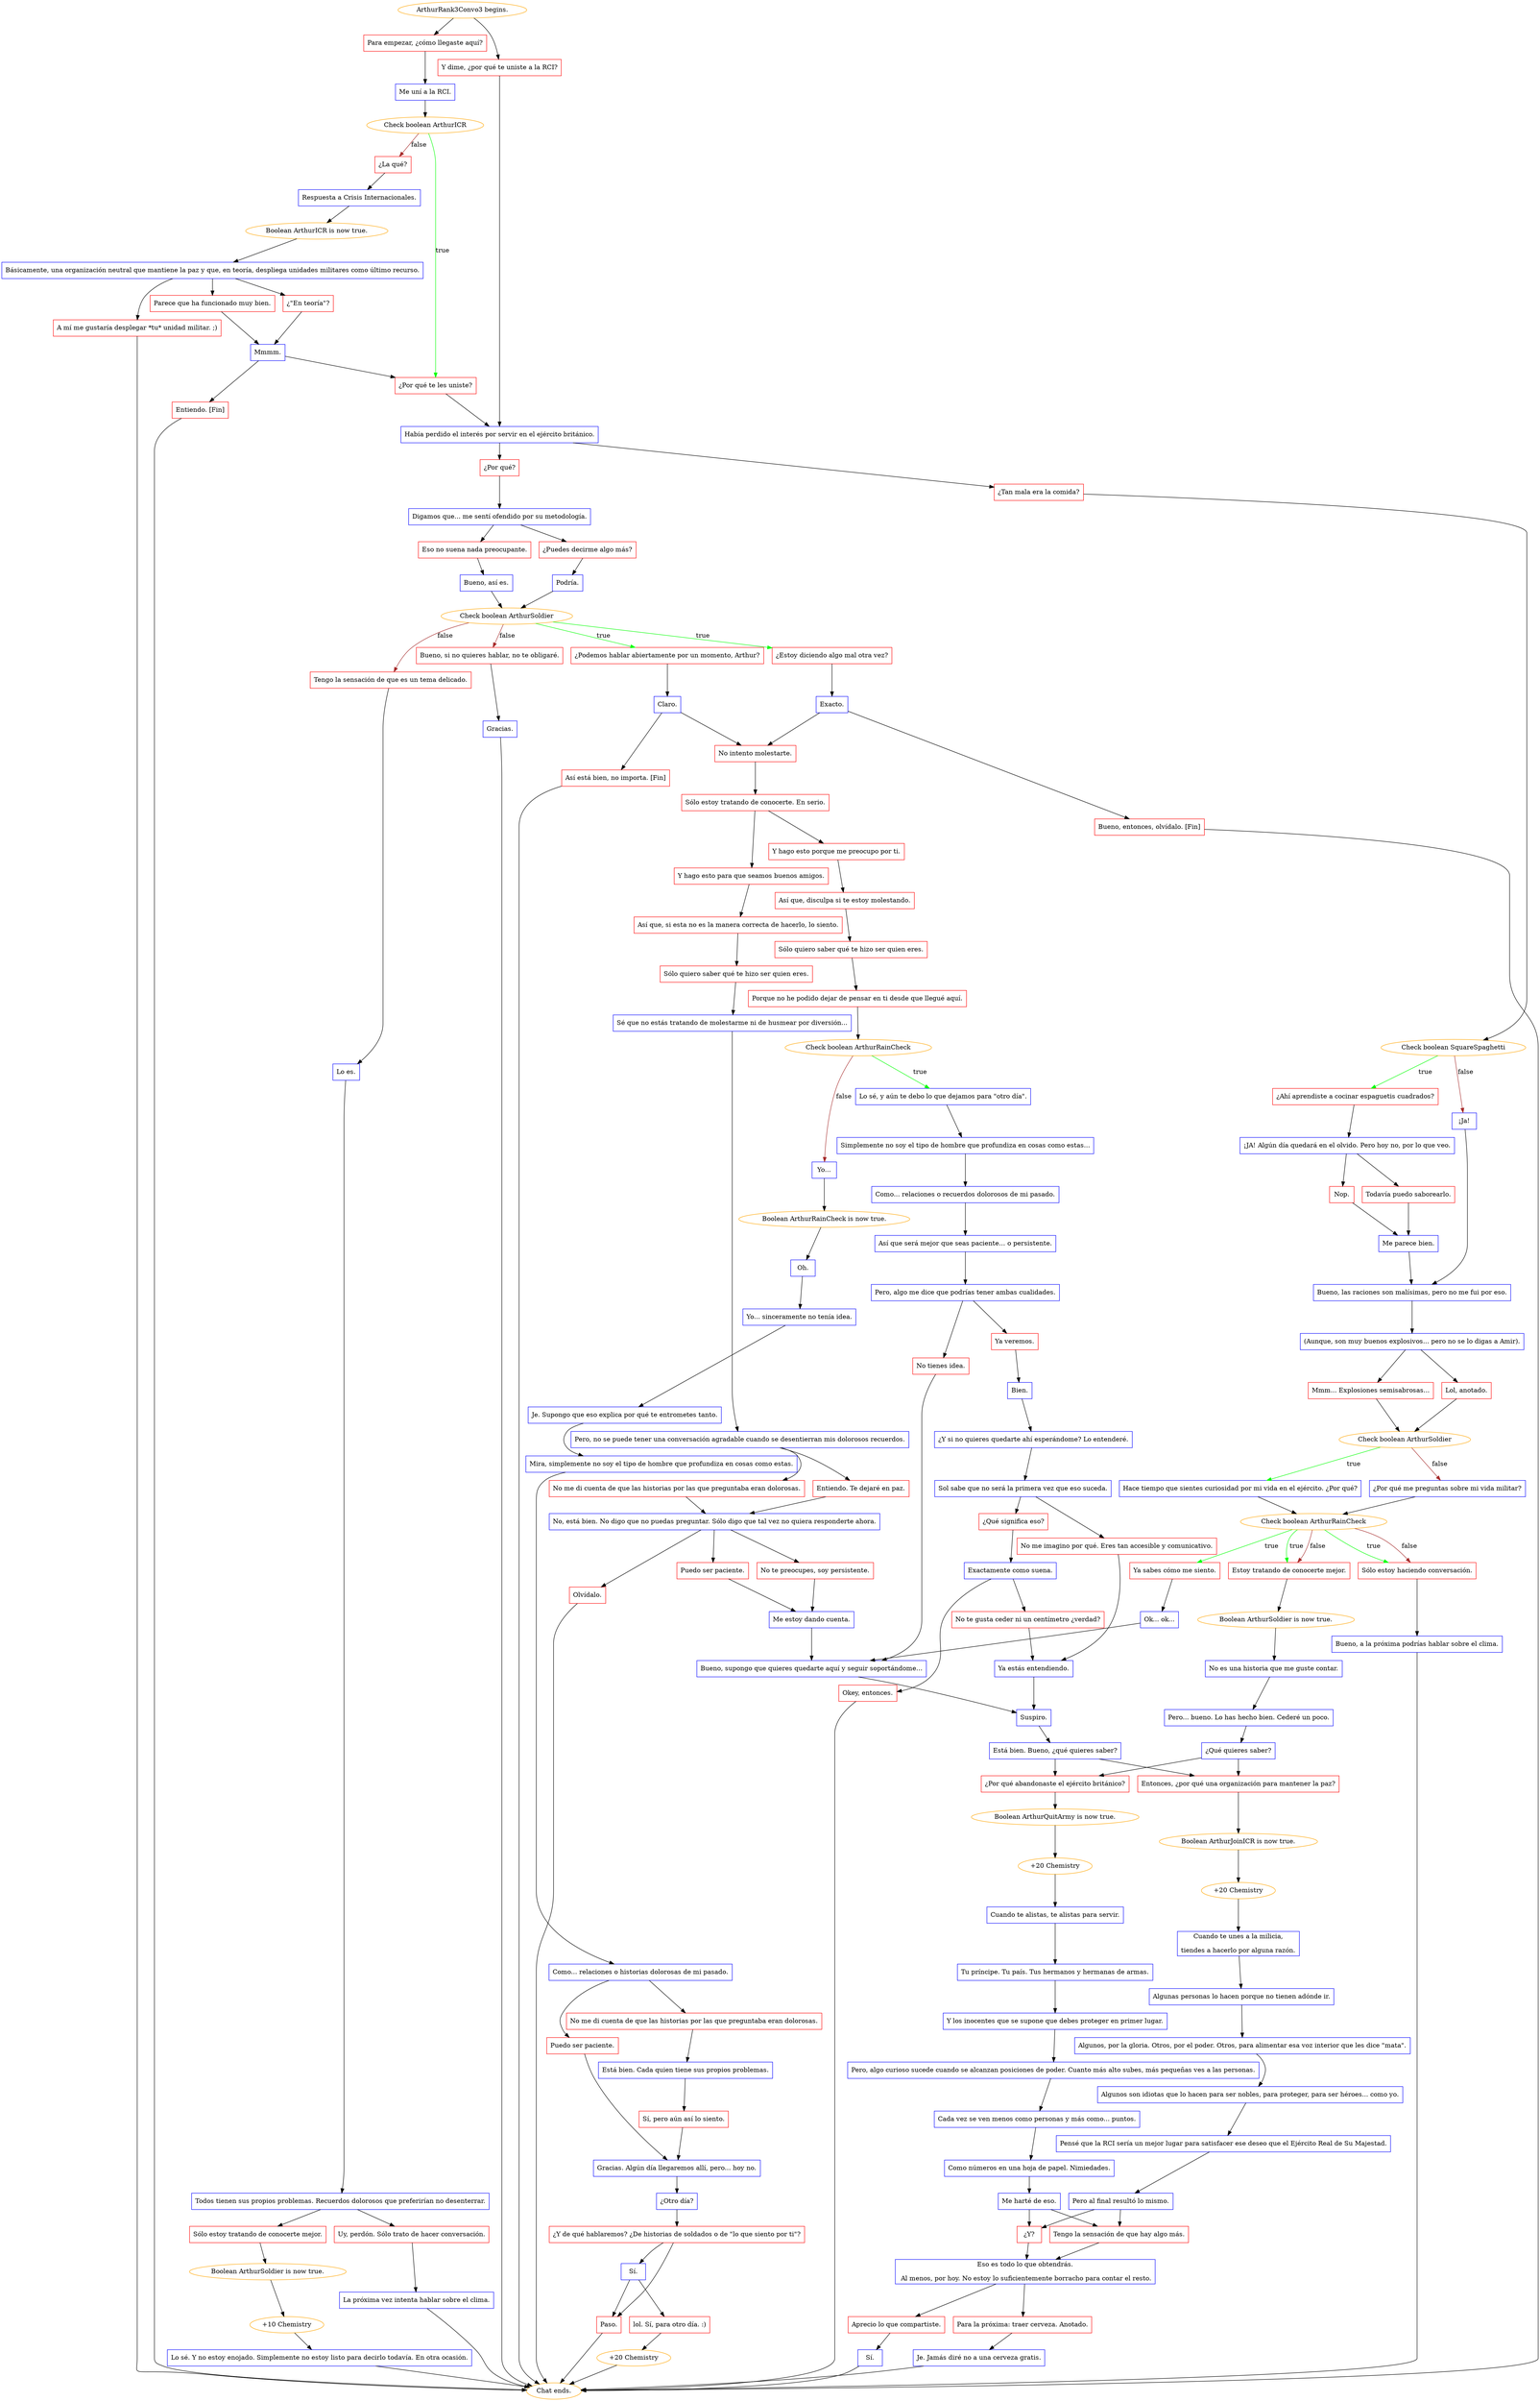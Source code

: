 digraph {
	"ArthurRank3Convo3 begins." [color=orange];
		"ArthurRank3Convo3 begins." -> j2198345852;
		"ArthurRank3Convo3 begins." -> j1795625810;
	j2198345852 [label="Para empezar, ¿cómo llegaste aquí?",shape=box,color=red];
		j2198345852 -> j269103608;
	j1795625810 [label="Y dime, ¿por qué te uniste a la RCI?",shape=box,color=red];
		j1795625810 -> j3214399373;
	j269103608 [label="Me uní a la RCI.",shape=box,color=blue];
		j269103608 -> j700410498;
	j3214399373 [label="Había perdido el interés por servir en el ejército británico.",shape=box,color=blue];
		j3214399373 -> j4078693392;
		j3214399373 -> j1604804876;
	j700410498 [label="Check boolean ArthurICR",color=orange];
		j700410498 -> j2839484642 [label=true,color=green];
		j700410498 -> j1632591508 [label=false,color=brown];
	j4078693392 [label="¿Por qué?",shape=box,color=red];
		j4078693392 -> j977090213;
	j1604804876 [label="¿Tan mala era la comida?",shape=box,color=red];
		j1604804876 -> j104787129;
	j2839484642 [label="¿Por qué te les uniste?",shape=box,color=red];
		j2839484642 -> j3214399373;
	j1632591508 [label="¿La qué?",shape=box,color=red];
		j1632591508 -> j2813580188;
	j977090213 [label="Digamos que... me sentí ofendido por su metodología.",shape=box,color=blue];
		j977090213 -> j3155999291;
		j977090213 -> j2384295720;
	j104787129 [label="Check boolean SquareSpaghetti",color=orange];
		j104787129 -> j2314624917 [label=true,color=green];
		j104787129 -> j3750472481 [label=false,color=brown];
	j2813580188 [label="Respuesta a Crisis Internacionales.",shape=box,color=blue];
		j2813580188 -> j2502964522;
	j3155999291 [label="Eso no suena nada preocupante.",shape=box,color=red];
		j3155999291 -> j2954774081;
	j2384295720 [label="¿Puedes decirme algo más?",shape=box,color=red];
		j2384295720 -> j1317915340;
	j2314624917 [label="¿Ahí aprendiste a cocinar espaguetis cuadrados?",shape=box,color=red];
		j2314624917 -> j4211582469;
	j3750472481 [label="¡Ja!",shape=box,color=blue];
		j3750472481 -> j3140145822;
	j2502964522 [label="Boolean ArthurICR is now true.",color=orange];
		j2502964522 -> j3105858969;
	j2954774081 [label="Bueno, así es.",shape=box,color=blue];
		j2954774081 -> j2598616613;
	j1317915340 [label="Podría.",shape=box,color=blue];
		j1317915340 -> j2598616613;
	j4211582469 [label="¡JA! Algún día quedará en el olvido. Pero hoy no, por lo que veo.",shape=box,color=blue];
		j4211582469 -> j2433646814;
		j4211582469 -> j674076764;
	j3140145822 [label="Bueno, las raciones son malísimas, pero no me fui por eso.",shape=box,color=blue];
		j3140145822 -> j2532096231;
	j3105858969 [label="Básicamente, una organización neutral que mantiene la paz y que, en teoría, despliega unidades militares como último recurso.",shape=box,color=blue];
		j3105858969 -> j1104142486;
		j3105858969 -> j546045635;
		j3105858969 -> j933915438;
	j2598616613 [label="Check boolean ArthurSoldier",color=orange];
		j2598616613 -> j1410824991 [label=true,color=green];
		j2598616613 -> j3863557394 [label=true,color=green];
		j2598616613 -> j2116084571 [label=false,color=brown];
		j2598616613 -> j1768158251 [label=false,color=brown];
	j2433646814 [label="Nop.",shape=box,color=red];
		j2433646814 -> j2090984805;
	j674076764 [label="Todavía puedo saborearlo.",shape=box,color=red];
		j674076764 -> j2090984805;
	j2532096231 [label="(Aunque, son muy buenos explosivos... pero no se lo digas a Amir).",shape=box,color=blue];
		j2532096231 -> j3017463428;
		j2532096231 -> j3471027001;
	j1104142486 [label="¿\"En teoría\"?",shape=box,color=red];
		j1104142486 -> j3704915811;
	j546045635 [label="Parece que ha funcionado muy bien.",shape=box,color=red];
		j546045635 -> j3704915811;
	j933915438 [label="A mí me gustaría desplegar *tu* unidad militar. ;)",shape=box,color=red];
		j933915438 -> "Chat ends.";
	j1410824991 [label="¿Podemos hablar abiertamente por un momento, Arthur?",shape=box,color=red];
		j1410824991 -> j2974896827;
	j3863557394 [label="¿Estoy diciendo algo mal otra vez?",shape=box,color=red];
		j3863557394 -> j2158119813;
	j2116084571 [label="Tengo la sensación de que es un tema delicado.",shape=box,color=red];
		j2116084571 -> j2334705442;
	j1768158251 [label="Bueno, si no quieres hablar, no te obligaré.",shape=box,color=red];
		j1768158251 -> j2099975610;
	j2090984805 [label="Me parece bien.",shape=box,color=blue];
		j2090984805 -> j3140145822;
	j3017463428 [label="Lol, anotado.",shape=box,color=red];
		j3017463428 -> j2458132265;
	j3471027001 [label="Mmm... Explosiones semisabrosas...",shape=box,color=red];
		j3471027001 -> j2458132265;
	j3704915811 [label="Mmmm.",shape=box,color=blue];
		j3704915811 -> j2839484642;
		j3704915811 -> j109612641;
	"Chat ends." [color=orange];
	j2974896827 [label="Claro.",shape=box,color=blue];
		j2974896827 -> j1651159359;
		j2974896827 -> j1392162983;
	j2158119813 [label="Exacto.",shape=box,color=blue];
		j2158119813 -> j1651159359;
		j2158119813 -> j1419009934;
	j2334705442 [label="Lo es.",shape=box,color=blue];
		j2334705442 -> j644861832;
	j2099975610 [label="Gracias.",shape=box,color=blue];
		j2099975610 -> "Chat ends.";
	j2458132265 [label="Check boolean ArthurSoldier",color=orange];
		j2458132265 -> j2165944162 [label=true,color=green];
		j2458132265 -> j3941925762 [label=false,color=brown];
	j109612641 [label="Entiendo. [Fin]",shape=box,color=red];
		j109612641 -> "Chat ends.";
	j1651159359 [label="No intento molestarte.",shape=box,color=red];
		j1651159359 -> j3579948757;
	j1392162983 [label="Así está bien, no importa. [Fin]",shape=box,color=red];
		j1392162983 -> "Chat ends.";
	j1419009934 [label="Bueno, entonces, olvídalo. [Fin]",shape=box,color=red];
		j1419009934 -> "Chat ends.";
	j644861832 [label="Todos tienen sus propios problemas. Recuerdos dolorosos que preferirían no desenterrar.",shape=box,color=blue];
		j644861832 -> j4170819228;
		j644861832 -> j3347694275;
	j2165944162 [label="Hace tiempo que sientes curiosidad por mi vida en el ejército. ¿Por qué?",shape=box,color=blue];
		j2165944162 -> j3736719020;
	j3941925762 [label="¿Por qué me preguntas sobre mi vida militar?",shape=box,color=blue];
		j3941925762 -> j3736719020;
	j3579948757 [label="Sólo estoy tratando de conocerte. En serio.",shape=box,color=red];
		j3579948757 -> j2263581246;
		j3579948757 -> j3757091829;
	j4170819228 [label="Uy, perdón. Sólo trato de hacer conversación.",shape=box,color=red];
		j4170819228 -> j834137514;
	j3347694275 [label="Sólo estoy tratando de conocerte mejor.",shape=box,color=red];
		j3347694275 -> j1829276347;
	j3736719020 [label="Check boolean ArthurRainCheck",color=orange];
		j3736719020 -> j81204815 [label=true,color=green];
		j3736719020 -> j4004293372 [label=true,color=green];
		j3736719020 -> j834175015 [label=true,color=green];
		j3736719020 -> j4004293372 [label=false,color=brown];
		j3736719020 -> j834175015 [label=false,color=brown];
	j2263581246 [label="Y hago esto para que seamos buenos amigos.",shape=box,color=red];
		j2263581246 -> j3619522772;
	j3757091829 [label="Y hago esto porque me preocupo por ti.",shape=box,color=red];
		j3757091829 -> j3942681788;
	j834137514 [label="La próxima vez intenta hablar sobre el clima.",shape=box,color=blue];
		j834137514 -> "Chat ends.";
	j1829276347 [label="Boolean ArthurSoldier is now true.",color=orange];
		j1829276347 -> j463036494;
	j81204815 [label="Ya sabes cómo me siento.",shape=box,color=red];
		j81204815 -> j3895415880;
	j4004293372 [label="Estoy tratando de conocerte mejor.",shape=box,color=red];
		j4004293372 -> j1751233406;
	j834175015 [label="Sólo estoy haciendo conversación.",shape=box,color=red];
		j834175015 -> j1475927198;
	j3619522772 [label="Así que, si esta no es la manera correcta de hacerlo, lo siento.",shape=box,color=red];
		j3619522772 -> j627896549;
	j3942681788 [label="Así que, disculpa si te estoy molestando.",shape=box,color=red];
		j3942681788 -> j1773795092;
	j463036494 [label="+10 Chemistry",color=orange];
		j463036494 -> j1815049823;
	j3895415880 [label="Ok... ok...",shape=box,color=blue];
		j3895415880 -> j174740673;
	j1751233406 [label="Boolean ArthurSoldier is now true.",color=orange];
		j1751233406 -> j3437652816;
	j1475927198 [label="Bueno, a la próxima podrías hablar sobre el clima.",shape=box,color=blue];
		j1475927198 -> "Chat ends.";
	j627896549 [label="Sólo quiero saber qué te hizo ser quien eres.",shape=box,color=red];
		j627896549 -> j4235765558;
	j1773795092 [label="Sólo quiero saber qué te hizo ser quien eres.",shape=box,color=red];
		j1773795092 -> j3355250791;
	j1815049823 [label="Lo sé. Y no estoy enojado. Simplemente no estoy listo para decirlo todavía. En otra ocasión.",shape=box,color=blue];
		j1815049823 -> "Chat ends.";
	j174740673 [label="Bueno, supongo que quieres quedarte aquí y seguir soportándome…",shape=box,color=blue];
		j174740673 -> j1805307461;
	j3437652816 [label="No es una historia que me guste contar.",shape=box,color=blue];
		j3437652816 -> j2853896381;
	j4235765558 [label="Sé que no estás tratando de molestarme ni de husmear por diversión...",shape=box,color=blue];
		j4235765558 -> j316321054;
	j3355250791 [label="Porque no he podido dejar de pensar en ti desde que llegué aquí.",shape=box,color=red];
		j3355250791 -> j1736351653;
	j1805307461 [label="Suspiro.",shape=box,color=blue];
		j1805307461 -> j1422426514;
	j2853896381 [label="Pero... bueno. Lo has hecho bien. Cederé un poco.",shape=box,color=blue];
		j2853896381 -> j2069372429;
	j316321054 [label="Pero, no se puede tener una conversación agradable cuando se desentierran mis dolorosos recuerdos.",shape=box,color=blue];
		j316321054 -> j3544570577;
		j316321054 -> j1960245441;
	j1736351653 [label="Check boolean ArthurRainCheck",color=orange];
		j1736351653 -> j1629002182 [label=true,color=green];
		j1736351653 -> j162945413 [label=false,color=brown];
	j1422426514 [label="Está bien. Bueno, ¿qué quieres saber?",shape=box,color=blue];
		j1422426514 -> j249985060;
		j1422426514 -> j3722157200;
	j2069372429 [label="¿Qué quieres saber?",shape=box,color=blue];
		j2069372429 -> j249985060;
		j2069372429 -> j3722157200;
	j3544570577 [label="Entiendo. Te dejaré en paz.",shape=box,color=red];
		j3544570577 -> j3336942315;
	j1960245441 [label="No me di cuenta de que las historias por las que preguntaba eran dolorosas.",shape=box,color=red];
		j1960245441 -> j3336942315;
	j1629002182 [label="Lo sé, y aún te debo lo que dejamos para \"otro día\".",shape=box,color=blue];
		j1629002182 -> j2512382228;
	j162945413 [label="Yo...",shape=box,color=blue];
		j162945413 -> j3309289088;
	j249985060 [label="¿Por qué abandonaste el ejército británico?",shape=box,color=red];
		j249985060 -> j3411729147;
	j3722157200 [label="Entonces, ¿por qué una organización para mantener la paz?",shape=box,color=red];
		j3722157200 -> j3003758080;
	j3336942315 [label="No, está bien. No digo que no puedas preguntar. Sólo digo que tal vez no quiera responderte ahora.",shape=box,color=blue];
		j3336942315 -> j2617266113;
		j3336942315 -> j1085148277;
		j3336942315 -> j275682400;
	j2512382228 [label="Simplemente no soy el tipo de hombre que profundiza en cosas como estas...",shape=box,color=blue];
		j2512382228 -> j2041164031;
	j3309289088 [label="Boolean ArthurRainCheck is now true.",color=orange];
		j3309289088 -> j1696266604;
	j3411729147 [label="Boolean ArthurQuitArmy is now true.",color=orange];
		j3411729147 -> j3754958527;
	j3003758080 [label="Boolean ArthurJoinICR is now true.",color=orange];
		j3003758080 -> j2518545832;
	j2617266113 [label="Puedo ser paciente.",shape=box,color=red];
		j2617266113 -> j1750223235;
	j1085148277 [label="No te preocupes, soy persistente.",shape=box,color=red];
		j1085148277 -> j1750223235;
	j275682400 [label="Olvídalo.",shape=box,color=red];
		j275682400 -> "Chat ends.";
	j2041164031 [label="Como... relaciones o recuerdos dolorosos de mi pasado.",shape=box,color=blue];
		j2041164031 -> j788515822;
	j1696266604 [label="Oh.",shape=box,color=blue];
		j1696266604 -> j3706300917;
	j3754958527 [label="+20 Chemistry",color=orange];
		j3754958527 -> j2412206286;
	j2518545832 [label="+20 Chemistry",color=orange];
		j2518545832 -> j4208968525;
	j1750223235 [label="Me estoy dando cuenta.",shape=box,color=blue];
		j1750223235 -> j174740673;
	j788515822 [label="Así que será mejor que seas paciente… o persistente.",shape=box,color=blue];
		j788515822 -> j2937379257;
	j3706300917 [label="Yo... sinceramente no tenía idea.",shape=box,color=blue];
		j3706300917 -> j1309497916;
	j2412206286 [label="Cuando te alistas, te alistas para servir.",shape=box,color=blue];
		j2412206286 -> j3757873453;
	j4208968525 [label="Cuando te unes a la milicia,
tiendes a hacerlo por alguna razón.",shape=box,color=blue];
		j4208968525 -> j955034341;
	j2937379257 [label="Pero, algo me dice que podrías tener ambas cualidades.",shape=box,color=blue];
		j2937379257 -> j844095977;
		j2937379257 -> j3293852790;
	j1309497916 [label="Je. Supongo que eso explica por qué te entrometes tanto.",shape=box,color=blue];
		j1309497916 -> j3622685980;
	j3757873453 [label="Tu príncipe. Tu país. Tus hermanos y hermanas de armas.",shape=box,color=blue];
		j3757873453 -> j1966325703;
	j955034341 [label="Algunas personas lo hacen porque no tienen adónde ir.",shape=box,color=blue];
		j955034341 -> j1577691886;
	j844095977 [label="Ya veremos.",shape=box,color=red];
		j844095977 -> j372239126;
	j3293852790 [label="No tienes idea.",shape=box,color=red];
		j3293852790 -> j174740673;
	j3622685980 [label="Mira, simplemente no soy el tipo de hombre que profundiza en cosas como estas.",shape=box,color=blue];
		j3622685980 -> j3221297996;
	j1966325703 [label="Y los inocentes que se supone que debes proteger en primer lugar.",shape=box,color=blue];
		j1966325703 -> j1182806945;
	j1577691886 [label="Algunos, por la gloria. Otros, por el poder. Otros, para alimentar esa voz interior que les dice \"mata\".",shape=box,color=blue];
		j1577691886 -> j1054272749;
	j372239126 [label="Bien.",shape=box,color=blue];
		j372239126 -> j370185127;
	j3221297996 [label="Como... relaciones o historias dolorosas de mi pasado.",shape=box,color=blue];
		j3221297996 -> j3176264338;
		j3221297996 -> j1831946540;
	j1182806945 [label="Pero, algo curioso sucede cuando se alcanzan posiciones de poder. Cuanto más alto subes, más pequeñas ves a las personas.",shape=box,color=blue];
		j1182806945 -> j1529598921;
	j1054272749 [label="Algunos son idiotas que lo hacen para ser nobles, para proteger, para ser héroes... como yo.",shape=box,color=blue];
		j1054272749 -> j2182940739;
	j370185127 [label="¿Y si no quieres quedarte ahí esperándome? Lo entenderé.",shape=box,color=blue];
		j370185127 -> j2261766912;
	j3176264338 [label="No me di cuenta de que las historias por las que preguntaba eran dolorosas.",shape=box,color=red];
		j3176264338 -> j2916486381;
	j1831946540 [label="Puedo ser paciente.",shape=box,color=red];
		j1831946540 -> j3544236995;
	j1529598921 [label="Cada vez se ven menos como personas y más como... puntos.",shape=box,color=blue];
		j1529598921 -> j2991989189;
	j2182940739 [label="Pensé que la RCI sería un mejor lugar para satisfacer ese deseo que el Ejército Real de Su Majestad.",shape=box,color=blue];
		j2182940739 -> j1161546662;
	j2261766912 [label="Sol sabe que no será la primera vez que eso suceda.",shape=box,color=blue];
		j2261766912 -> j1435506605;
		j2261766912 -> j2032352223;
	j2916486381 [label="Está bien. Cada quien tiene sus propios problemas.",shape=box,color=blue];
		j2916486381 -> j919255235;
	j3544236995 [label="Gracias. Algún día llegaremos allí, pero... hoy no.",shape=box,color=blue];
		j3544236995 -> j2348321021;
	j2991989189 [label="Como números en una hoja de papel. Nimiedades.",shape=box,color=blue];
		j2991989189 -> j2981806644;
	j1161546662 [label="Pero al final resultó lo mismo.",shape=box,color=blue];
		j1161546662 -> j2730465961;
		j1161546662 -> j911378243;
	j1435506605 [label="¿Qué significa eso?",shape=box,color=red];
		j1435506605 -> j4139606443;
	j2032352223 [label="No me imagino por qué. Eres tan accesible y comunicativo.",shape=box,color=red];
		j2032352223 -> j562637392;
	j919255235 [label="Sí, pero aún así lo siento.",shape=box,color=red];
		j919255235 -> j3544236995;
	j2348321021 [label="¿Otro día?",shape=box,color=blue];
		j2348321021 -> j2239982571;
	j2981806644 [label="Me harté de eso.",shape=box,color=blue];
		j2981806644 -> j911378243;
		j2981806644 -> j2730465961;
	j2730465961 [label="¿Y?",shape=box,color=red];
		j2730465961 -> j3443226641;
	j911378243 [label="Tengo la sensación de que hay algo más.",shape=box,color=red];
		j911378243 -> j3443226641;
	j4139606443 [label="Exactamente como suena.",shape=box,color=blue];
		j4139606443 -> j763859588;
		j4139606443 -> j879525280;
	j562637392 [label="Ya estás entendiendo.",shape=box,color=blue];
		j562637392 -> j1805307461;
	j2239982571 [label="¿Y de qué hablaremos? ¿De historias de soldados o de \"lo que siento por ti\"?",shape=box,color=red];
		j2239982571 -> j1359101015;
		j2239982571 -> j2914452138;
	j3443226641 [label="Eso es todo lo que obtendrás.
 Al menos, por hoy. No estoy lo suficientemente borracho para contar el resto.",shape=box,color=blue];
		j3443226641 -> j981110028;
		j3443226641 -> j3618121451;
	j763859588 [label="Okey, entonces.",shape=box,color=red];
		j763859588 -> "Chat ends.";
	j879525280 [label="No te gusta ceder ni un centímetro ¿verdad?",shape=box,color=red];
		j879525280 -> j562637392;
	j1359101015 [label="Sí.",shape=box,color=blue];
		j1359101015 -> j569344502;
		j1359101015 -> j2914452138;
	j2914452138 [label="Paso.",shape=box,color=red];
		j2914452138 -> "Chat ends.";
	j981110028 [label="Aprecio lo que compartiste.",shape=box,color=red];
		j981110028 -> j3110732008;
	j3618121451 [label="Para la próxima: traer cerveza. Anotado.",shape=box,color=red];
		j3618121451 -> j617541465;
	j569344502 [label="lol. Sí, para otro día. :)",shape=box,color=red];
		j569344502 -> j367054140;
	j3110732008 [label="Sí.",shape=box,color=blue];
		j3110732008 -> "Chat ends.";
	j617541465 [label="Je. Jamás diré no a una cerveza gratis.",shape=box,color=blue];
		j617541465 -> "Chat ends.";
	j367054140 [label="+20 Chemistry",color=orange];
		j367054140 -> "Chat ends.";
}